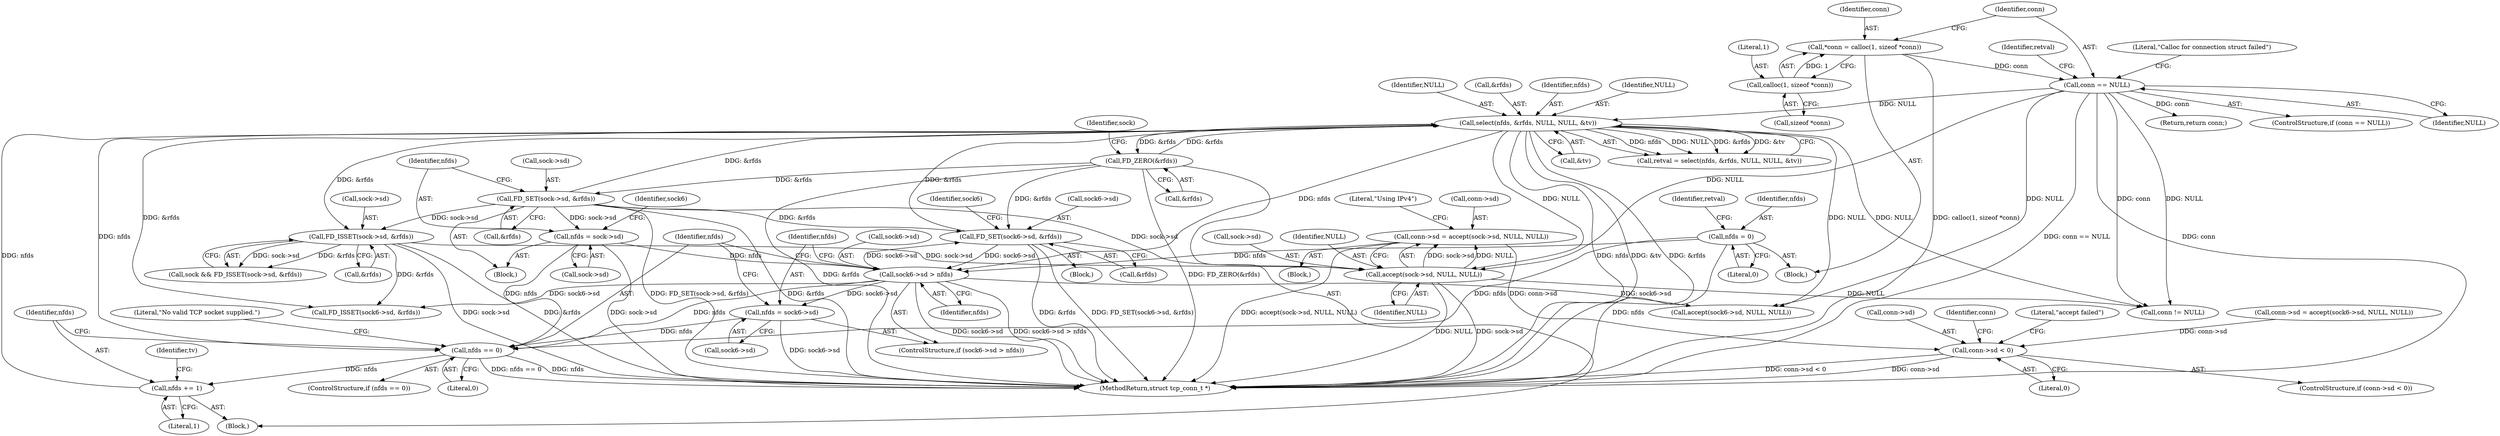 digraph "0_ippusbxd_46844402bca7a38fc224483ba6f0a93c4613203f_0@pointer" {
"1000223" [label="(Call,conn->sd = accept(sock->sd, NULL, NULL))"];
"1000227" [label="(Call,accept(sock->sd, NULL, NULL))"];
"1000216" [label="(Call,FD_ISSET(sock->sd, &rfds))"];
"1000142" [label="(Call,FD_SET(sock->sd, &rfds))"];
"1000136" [label="(Call,FD_ZERO(&rfds))"];
"1000196" [label="(Call,select(nfds, &rfds, NULL, NULL, &tv))"];
"1000181" [label="(Call,nfds += 1)"];
"1000174" [label="(Call,nfds == 0)"];
"1000168" [label="(Call,nfds = sock6->sd)"];
"1000163" [label="(Call,sock6->sd > nfds)"];
"1000156" [label="(Call,FD_SET(sock6->sd, &rfds))"];
"1000128" [label="(Call,nfds = 0)"];
"1000148" [label="(Call,nfds = sock->sd)"];
"1000114" [label="(Call,conn == NULL)"];
"1000106" [label="(Call,*conn = calloc(1, sizeof *conn))"];
"1000108" [label="(Call,calloc(1, sizeof *conn))"];
"1000264" [label="(Call,conn->sd < 0)"];
"1000246" [label="(Call,conn->sd = accept(sock6->sd, NULL, NULL))"];
"1000175" [label="(Identifier,nfds)"];
"1000157" [label="(Call,sock6->sd)"];
"1000154" [label="(Identifier,sock6)"];
"1000228" [label="(Call,sock->sd)"];
"1000141" [label="(Block,)"];
"1000162" [label="(ControlStructure,if (sock6->sd > nfds))"];
"1000142" [label="(Call,FD_SET(sock->sd, &rfds))"];
"1000119" [label="(Literal,\"Calloc for connection struct failed\")"];
"1000268" [label="(Literal,0)"];
"1000140" [label="(Identifier,sock)"];
"1000200" [label="(Identifier,NULL)"];
"1000183" [label="(Literal,1)"];
"1000110" [label="(Call,sizeof *conn)"];
"1000156" [label="(Call,FD_SET(sock6->sd, &rfds))"];
"1000168" [label="(Call,nfds = sock6->sd)"];
"1000115" [label="(Identifier,conn)"];
"1000108" [label="(Call,calloc(1, sizeof *conn))"];
"1000163" [label="(Call,sock6->sd > nfds)"];
"1000227" [label="(Call,accept(sock->sd, NULL, NULL))"];
"1000173" [label="(ControlStructure,if (nfds == 0))"];
"1000186" [label="(Identifier,tv)"];
"1000136" [label="(Call,FD_ZERO(&rfds))"];
"1000155" [label="(Block,)"];
"1000170" [label="(Call,sock6->sd)"];
"1000273" [label="(Return,return conn;)"];
"1000265" [label="(Call,conn->sd)"];
"1000135" [label="(Block,)"];
"1000284" [label="(MethodReturn,struct tcp_conn_t *)"];
"1000176" [label="(Literal,0)"];
"1000129" [label="(Identifier,nfds)"];
"1000150" [label="(Call,sock->sd)"];
"1000223" [label="(Call,conn->sd = accept(sock->sd, NULL, NULL))"];
"1000113" [label="(ControlStructure,if (conn == NULL))"];
"1000216" [label="(Call,FD_ISSET(sock->sd, &rfds))"];
"1000164" [label="(Call,sock6->sd)"];
"1000239" [label="(Call,FD_ISSET(sock6->sd, &rfds))"];
"1000232" [label="(Identifier,NULL)"];
"1000174" [label="(Call,nfds == 0)"];
"1000169" [label="(Identifier,nfds)"];
"1000160" [label="(Call,&rfds)"];
"1000106" [label="(Call,*conn = calloc(1, sizeof *conn))"];
"1000165" [label="(Identifier,sock6)"];
"1000222" [label="(Block,)"];
"1000198" [label="(Call,&rfds)"];
"1000133" [label="(Identifier,retval)"];
"1000107" [label="(Identifier,conn)"];
"1000274" [label="(Identifier,conn)"];
"1000202" [label="(Call,&tv)"];
"1000197" [label="(Identifier,nfds)"];
"1000149" [label="(Identifier,nfds)"];
"1000220" [label="(Call,&rfds)"];
"1000104" [label="(Block,)"];
"1000128" [label="(Call,nfds = 0)"];
"1000271" [label="(Literal,\"accept failed\")"];
"1000196" [label="(Call,select(nfds, &rfds, NULL, NULL, &tv))"];
"1000201" [label="(Identifier,NULL)"];
"1000125" [label="(Identifier,retval)"];
"1000231" [label="(Identifier,NULL)"];
"1000116" [label="(Identifier,NULL)"];
"1000263" [label="(ControlStructure,if (conn->sd < 0))"];
"1000214" [label="(Call,sock && FD_ISSET(sock->sd, &rfds))"];
"1000167" [label="(Identifier,nfds)"];
"1000137" [label="(Call,&rfds)"];
"1000234" [label="(Literal,\"Using IPv4\")"];
"1000217" [label="(Call,sock->sd)"];
"1000148" [label="(Call,nfds = sock->sd)"];
"1000114" [label="(Call,conn == NULL)"];
"1000224" [label="(Call,conn->sd)"];
"1000264" [label="(Call,conn->sd < 0)"];
"1000146" [label="(Call,&rfds)"];
"1000277" [label="(Call,conn != NULL)"];
"1000130" [label="(Literal,0)"];
"1000143" [label="(Call,sock->sd)"];
"1000250" [label="(Call,accept(sock6->sd, NULL, NULL))"];
"1000181" [label="(Call,nfds += 1)"];
"1000109" [label="(Literal,1)"];
"1000182" [label="(Identifier,nfds)"];
"1000194" [label="(Call,retval = select(nfds, &rfds, NULL, NULL, &tv))"];
"1000179" [label="(Literal,\"No valid TCP socket supplied.\")"];
"1000223" -> "1000222"  [label="AST: "];
"1000223" -> "1000227"  [label="CFG: "];
"1000224" -> "1000223"  [label="AST: "];
"1000227" -> "1000223"  [label="AST: "];
"1000234" -> "1000223"  [label="CFG: "];
"1000223" -> "1000284"  [label="DDG: accept(sock->sd, NULL, NULL)"];
"1000227" -> "1000223"  [label="DDG: sock->sd"];
"1000227" -> "1000223"  [label="DDG: NULL"];
"1000223" -> "1000264"  [label="DDG: conn->sd"];
"1000227" -> "1000232"  [label="CFG: "];
"1000228" -> "1000227"  [label="AST: "];
"1000231" -> "1000227"  [label="AST: "];
"1000232" -> "1000227"  [label="AST: "];
"1000227" -> "1000284"  [label="DDG: sock->sd"];
"1000227" -> "1000284"  [label="DDG: NULL"];
"1000216" -> "1000227"  [label="DDG: sock->sd"];
"1000142" -> "1000227"  [label="DDG: sock->sd"];
"1000196" -> "1000227"  [label="DDG: NULL"];
"1000114" -> "1000227"  [label="DDG: NULL"];
"1000227" -> "1000277"  [label="DDG: NULL"];
"1000216" -> "1000214"  [label="AST: "];
"1000216" -> "1000220"  [label="CFG: "];
"1000217" -> "1000216"  [label="AST: "];
"1000220" -> "1000216"  [label="AST: "];
"1000214" -> "1000216"  [label="CFG: "];
"1000216" -> "1000284"  [label="DDG: sock->sd"];
"1000216" -> "1000284"  [label="DDG: &rfds"];
"1000216" -> "1000214"  [label="DDG: sock->sd"];
"1000216" -> "1000214"  [label="DDG: &rfds"];
"1000142" -> "1000216"  [label="DDG: sock->sd"];
"1000196" -> "1000216"  [label="DDG: &rfds"];
"1000216" -> "1000239"  [label="DDG: &rfds"];
"1000142" -> "1000141"  [label="AST: "];
"1000142" -> "1000146"  [label="CFG: "];
"1000143" -> "1000142"  [label="AST: "];
"1000146" -> "1000142"  [label="AST: "];
"1000149" -> "1000142"  [label="CFG: "];
"1000142" -> "1000284"  [label="DDG: FD_SET(sock->sd, &rfds)"];
"1000142" -> "1000284"  [label="DDG: &rfds"];
"1000136" -> "1000142"  [label="DDG: &rfds"];
"1000142" -> "1000148"  [label="DDG: sock->sd"];
"1000142" -> "1000156"  [label="DDG: &rfds"];
"1000142" -> "1000196"  [label="DDG: &rfds"];
"1000136" -> "1000135"  [label="AST: "];
"1000136" -> "1000137"  [label="CFG: "];
"1000137" -> "1000136"  [label="AST: "];
"1000140" -> "1000136"  [label="CFG: "];
"1000136" -> "1000284"  [label="DDG: FD_ZERO(&rfds)"];
"1000136" -> "1000284"  [label="DDG: &rfds"];
"1000196" -> "1000136"  [label="DDG: &rfds"];
"1000136" -> "1000156"  [label="DDG: &rfds"];
"1000136" -> "1000196"  [label="DDG: &rfds"];
"1000196" -> "1000194"  [label="AST: "];
"1000196" -> "1000202"  [label="CFG: "];
"1000197" -> "1000196"  [label="AST: "];
"1000198" -> "1000196"  [label="AST: "];
"1000200" -> "1000196"  [label="AST: "];
"1000201" -> "1000196"  [label="AST: "];
"1000202" -> "1000196"  [label="AST: "];
"1000194" -> "1000196"  [label="CFG: "];
"1000196" -> "1000284"  [label="DDG: nfds"];
"1000196" -> "1000284"  [label="DDG: &tv"];
"1000196" -> "1000284"  [label="DDG: &rfds"];
"1000196" -> "1000163"  [label="DDG: nfds"];
"1000196" -> "1000174"  [label="DDG: nfds"];
"1000196" -> "1000194"  [label="DDG: nfds"];
"1000196" -> "1000194"  [label="DDG: NULL"];
"1000196" -> "1000194"  [label="DDG: &rfds"];
"1000196" -> "1000194"  [label="DDG: &tv"];
"1000181" -> "1000196"  [label="DDG: nfds"];
"1000156" -> "1000196"  [label="DDG: &rfds"];
"1000114" -> "1000196"  [label="DDG: NULL"];
"1000196" -> "1000239"  [label="DDG: &rfds"];
"1000196" -> "1000250"  [label="DDG: NULL"];
"1000196" -> "1000277"  [label="DDG: NULL"];
"1000181" -> "1000135"  [label="AST: "];
"1000181" -> "1000183"  [label="CFG: "];
"1000182" -> "1000181"  [label="AST: "];
"1000183" -> "1000181"  [label="AST: "];
"1000186" -> "1000181"  [label="CFG: "];
"1000174" -> "1000181"  [label="DDG: nfds"];
"1000174" -> "1000173"  [label="AST: "];
"1000174" -> "1000176"  [label="CFG: "];
"1000175" -> "1000174"  [label="AST: "];
"1000176" -> "1000174"  [label="AST: "];
"1000179" -> "1000174"  [label="CFG: "];
"1000182" -> "1000174"  [label="CFG: "];
"1000174" -> "1000284"  [label="DDG: nfds == 0"];
"1000174" -> "1000284"  [label="DDG: nfds"];
"1000168" -> "1000174"  [label="DDG: nfds"];
"1000148" -> "1000174"  [label="DDG: nfds"];
"1000128" -> "1000174"  [label="DDG: nfds"];
"1000163" -> "1000174"  [label="DDG: nfds"];
"1000168" -> "1000162"  [label="AST: "];
"1000168" -> "1000170"  [label="CFG: "];
"1000169" -> "1000168"  [label="AST: "];
"1000170" -> "1000168"  [label="AST: "];
"1000175" -> "1000168"  [label="CFG: "];
"1000168" -> "1000284"  [label="DDG: sock6->sd"];
"1000163" -> "1000168"  [label="DDG: sock6->sd"];
"1000163" -> "1000162"  [label="AST: "];
"1000163" -> "1000167"  [label="CFG: "];
"1000164" -> "1000163"  [label="AST: "];
"1000167" -> "1000163"  [label="AST: "];
"1000169" -> "1000163"  [label="CFG: "];
"1000175" -> "1000163"  [label="CFG: "];
"1000163" -> "1000284"  [label="DDG: sock6->sd"];
"1000163" -> "1000284"  [label="DDG: sock6->sd > nfds"];
"1000163" -> "1000156"  [label="DDG: sock6->sd"];
"1000156" -> "1000163"  [label="DDG: sock6->sd"];
"1000128" -> "1000163"  [label="DDG: nfds"];
"1000148" -> "1000163"  [label="DDG: nfds"];
"1000163" -> "1000239"  [label="DDG: sock6->sd"];
"1000163" -> "1000250"  [label="DDG: sock6->sd"];
"1000156" -> "1000155"  [label="AST: "];
"1000156" -> "1000160"  [label="CFG: "];
"1000157" -> "1000156"  [label="AST: "];
"1000160" -> "1000156"  [label="AST: "];
"1000165" -> "1000156"  [label="CFG: "];
"1000156" -> "1000284"  [label="DDG: &rfds"];
"1000156" -> "1000284"  [label="DDG: FD_SET(sock6->sd, &rfds)"];
"1000128" -> "1000104"  [label="AST: "];
"1000128" -> "1000130"  [label="CFG: "];
"1000129" -> "1000128"  [label="AST: "];
"1000130" -> "1000128"  [label="AST: "];
"1000133" -> "1000128"  [label="CFG: "];
"1000128" -> "1000284"  [label="DDG: nfds"];
"1000148" -> "1000141"  [label="AST: "];
"1000148" -> "1000150"  [label="CFG: "];
"1000149" -> "1000148"  [label="AST: "];
"1000150" -> "1000148"  [label="AST: "];
"1000154" -> "1000148"  [label="CFG: "];
"1000148" -> "1000284"  [label="DDG: sock->sd"];
"1000114" -> "1000113"  [label="AST: "];
"1000114" -> "1000116"  [label="CFG: "];
"1000115" -> "1000114"  [label="AST: "];
"1000116" -> "1000114"  [label="AST: "];
"1000119" -> "1000114"  [label="CFG: "];
"1000125" -> "1000114"  [label="CFG: "];
"1000114" -> "1000284"  [label="DDG: conn == NULL"];
"1000114" -> "1000284"  [label="DDG: conn"];
"1000106" -> "1000114"  [label="DDG: conn"];
"1000114" -> "1000250"  [label="DDG: NULL"];
"1000114" -> "1000273"  [label="DDG: conn"];
"1000114" -> "1000277"  [label="DDG: conn"];
"1000114" -> "1000277"  [label="DDG: NULL"];
"1000106" -> "1000104"  [label="AST: "];
"1000106" -> "1000108"  [label="CFG: "];
"1000107" -> "1000106"  [label="AST: "];
"1000108" -> "1000106"  [label="AST: "];
"1000115" -> "1000106"  [label="CFG: "];
"1000106" -> "1000284"  [label="DDG: calloc(1, sizeof *conn)"];
"1000108" -> "1000106"  [label="DDG: 1"];
"1000108" -> "1000110"  [label="CFG: "];
"1000109" -> "1000108"  [label="AST: "];
"1000110" -> "1000108"  [label="AST: "];
"1000264" -> "1000263"  [label="AST: "];
"1000264" -> "1000268"  [label="CFG: "];
"1000265" -> "1000264"  [label="AST: "];
"1000268" -> "1000264"  [label="AST: "];
"1000271" -> "1000264"  [label="CFG: "];
"1000274" -> "1000264"  [label="CFG: "];
"1000264" -> "1000284"  [label="DDG: conn->sd"];
"1000264" -> "1000284"  [label="DDG: conn->sd < 0"];
"1000246" -> "1000264"  [label="DDG: conn->sd"];
}
